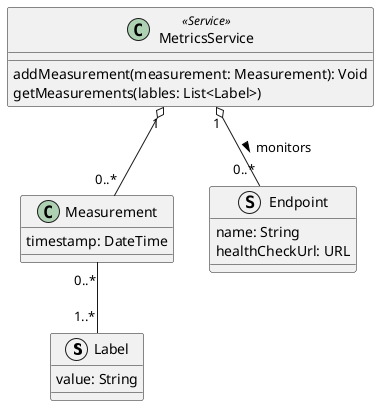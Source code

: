 @startuml metrics-server-domain-model

struct Label {
    value: String
}

class Measurement {
    timestamp: DateTime
}

Measurement "0..*" -- "1..*" Label

struct Endpoint {
    name: String
    healthCheckUrl: URL
}

class MetricsService <<Service>> {
    addMeasurement(measurement: Measurement): Void
    getMeasurements(lables: List<Label>)
}

MetricsService "1" o-- "0..*" Endpoint : "monitors >"
MetricsService "1" o-- "0..*" Measurement

@enduml
